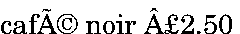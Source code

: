 \documentclass{standalone}
\usepackage{luamplib}
\begin{document}
\begin{mplibcode}
beginfig(1);

def U primary s = if string s: decode(s) fi enddef;

vardef decode(expr given) = 
  save a,b,i,s,out; string s, out; numeric a, b, i;
  out = ""; i=0;
  forever:
    i := i+1; s := substring(i-1,i) of given; a := ASCII s;
    if a < 128: 
    elseif a = 194: 
      i := i+1; s := substring (i-1,i) of given;
    elseif a = 195: 
      i := i+1; s := char (64 + ASCII substring (i-1,i) of given);
    else: 
      s := "?";
    fi
    out := out & s;
    exitif i >= length given;
  endfor
  out
enddef;
beginfig(2);
  draw "café noir £2.50" infont "pncr8r";
  draw U"café noir £2.50" infont "pncr8r" shifted 12 down;
  defaultfont := "pncr8r";
  label.rt("café noir £2.50", 24 down);
  label.rt(U"café noir £2.50", 36 down);
endfig;
\end{mplibcode}
\end{document}
